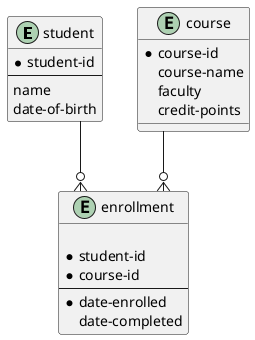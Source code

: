 @startuml
skinparam linetype ortho
entity student {
  * student-id
--
    name
    date-of-birth
}


entity course {
  * course-id
    course-name
    faculty
    credit-points
}

entity enrollment {

    * student-id
    * course-id
--
    * date-enrolled
      date-completed
}


student --o{ enrollment
course --o{ enrollment

@enduml
